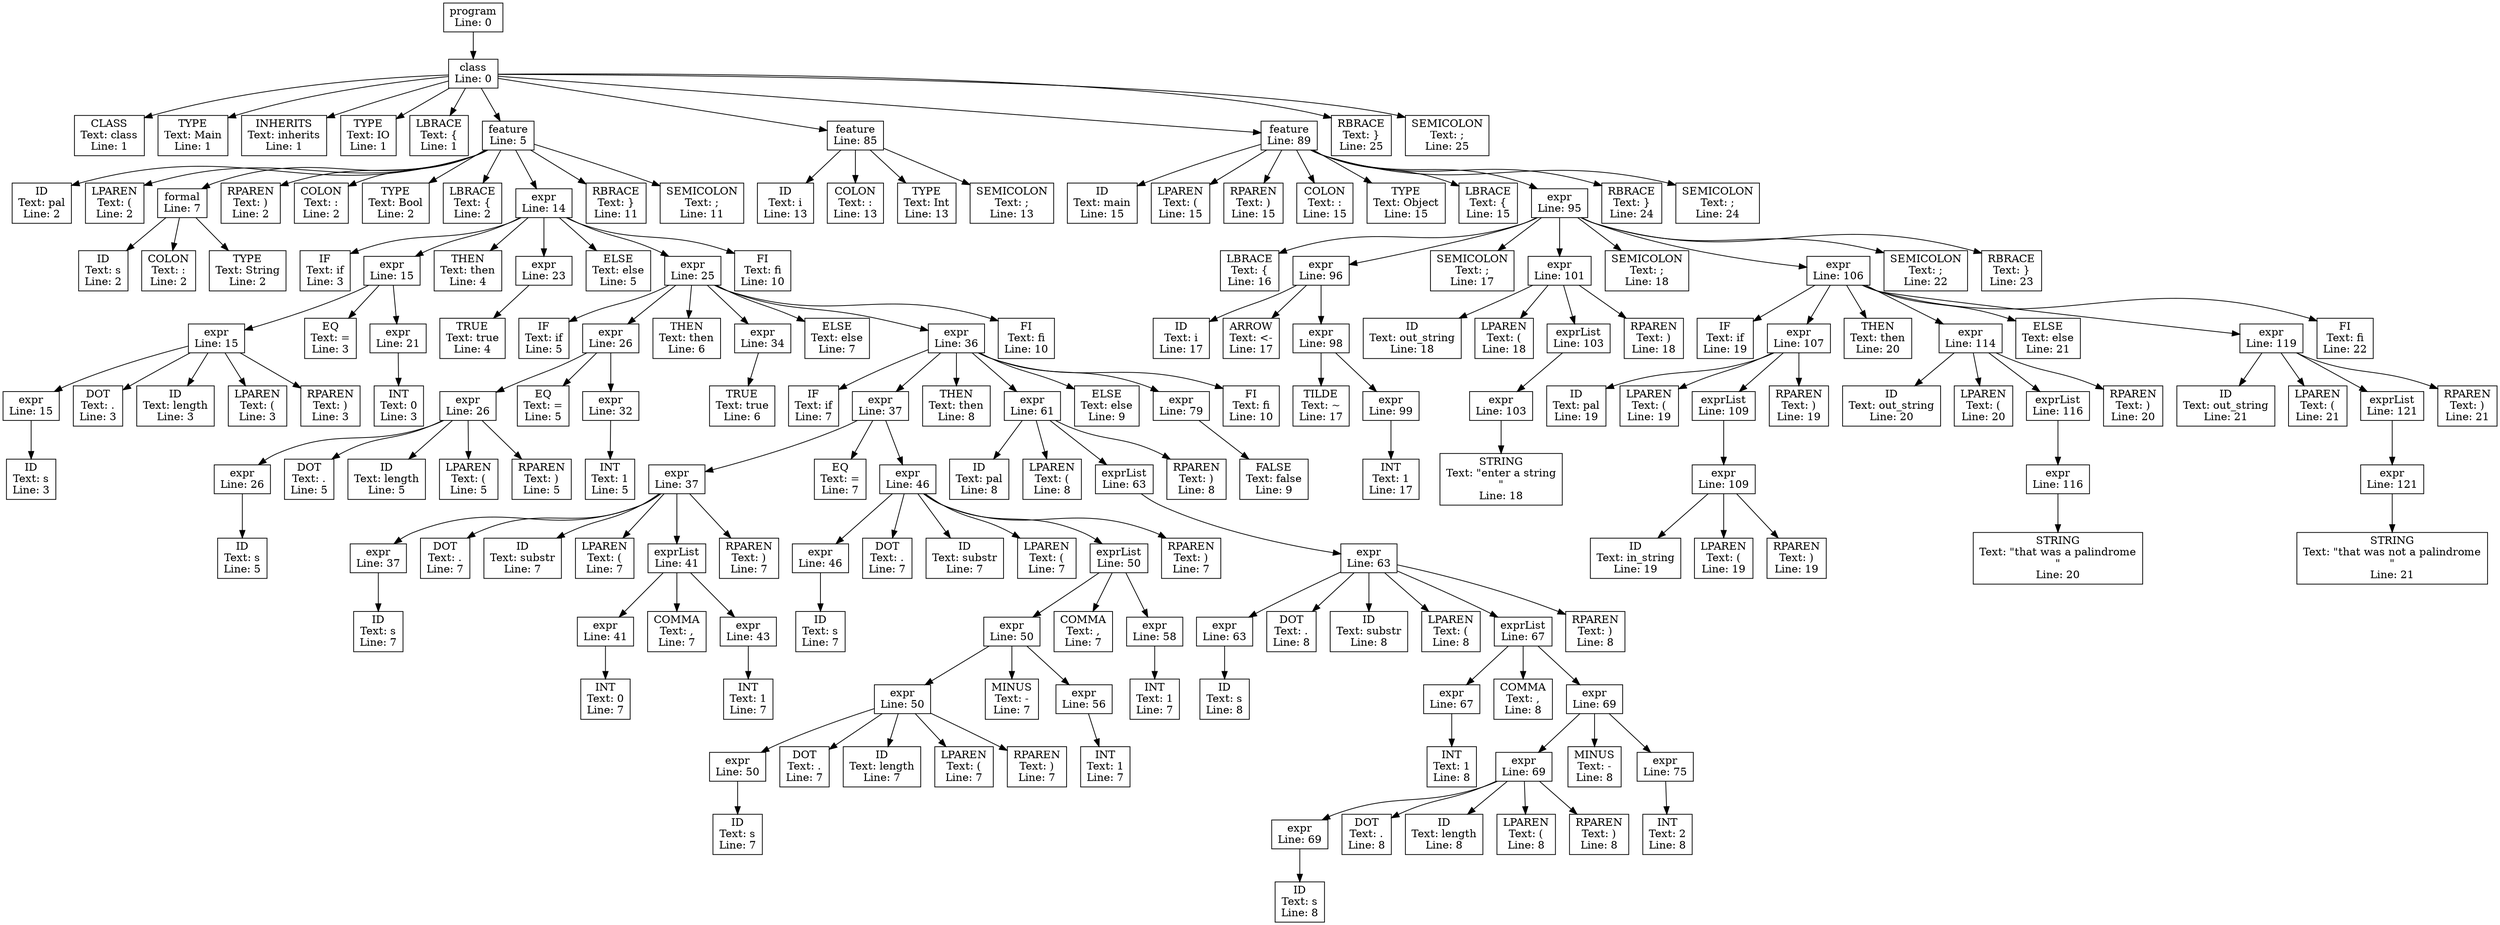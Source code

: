 digraph ParseTree {
    node [shape=box];
    0 [label="program\nLine: 0"];
    1 [label="class\nLine: 0"];
    2 [label="CLASS\nText: class\nLine: 1"];
    1 -> 2;
    3 [label="TYPE\nText: Main\nLine: 1"];
    1 -> 3;
    4 [label="INHERITS\nText: inherits\nLine: 1"];
    1 -> 4;
    5 [label="TYPE\nText: IO\nLine: 1"];
    1 -> 5;
    6 [label="LBRACE\nText: {\nLine: 1"];
    1 -> 6;
    7 [label="feature\nLine: 5"];
    8 [label="ID\nText: pal\nLine: 2"];
    7 -> 8;
    9 [label="LPAREN\nText: (\nLine: 2"];
    7 -> 9;
    10 [label="formal\nLine: 7"];
    11 [label="ID\nText: s\nLine: 2"];
    10 -> 11;
    12 [label="COLON\nText: :\nLine: 2"];
    10 -> 12;
    13 [label="TYPE\nText: String\nLine: 2"];
    10 -> 13;
    7 -> 10;
    14 [label="RPAREN\nText: )\nLine: 2"];
    7 -> 14;
    15 [label="COLON\nText: :\nLine: 2"];
    7 -> 15;
    16 [label="TYPE\nText: Bool\nLine: 2"];
    7 -> 16;
    17 [label="LBRACE\nText: {\nLine: 2"];
    7 -> 17;
    18 [label="expr\nLine: 14"];
    19 [label="IF\nText: if\nLine: 3"];
    18 -> 19;
    20 [label="expr\nLine: 15"];
    21 [label="expr\nLine: 15"];
    22 [label="expr\nLine: 15"];
    23 [label="ID\nText: s\nLine: 3"];
    22 -> 23;
    21 -> 22;
    24 [label="DOT\nText: .\nLine: 3"];
    21 -> 24;
    25 [label="ID\nText: length\nLine: 3"];
    21 -> 25;
    26 [label="LPAREN\nText: (\nLine: 3"];
    21 -> 26;
    27 [label="RPAREN\nText: )\nLine: 3"];
    21 -> 27;
    20 -> 21;
    28 [label="EQ\nText: =\nLine: 3"];
    20 -> 28;
    29 [label="expr\nLine: 21"];
    30 [label="INT\nText: 0\nLine: 3"];
    29 -> 30;
    20 -> 29;
    18 -> 20;
    31 [label="THEN\nText: then\nLine: 4"];
    18 -> 31;
    32 [label="expr\nLine: 23"];
    33 [label="TRUE\nText: true\nLine: 4"];
    32 -> 33;
    18 -> 32;
    34 [label="ELSE\nText: else\nLine: 5"];
    18 -> 34;
    35 [label="expr\nLine: 25"];
    36 [label="IF\nText: if\nLine: 5"];
    35 -> 36;
    37 [label="expr\nLine: 26"];
    38 [label="expr\nLine: 26"];
    39 [label="expr\nLine: 26"];
    40 [label="ID\nText: s\nLine: 5"];
    39 -> 40;
    38 -> 39;
    41 [label="DOT\nText: .\nLine: 5"];
    38 -> 41;
    42 [label="ID\nText: length\nLine: 5"];
    38 -> 42;
    43 [label="LPAREN\nText: (\nLine: 5"];
    38 -> 43;
    44 [label="RPAREN\nText: )\nLine: 5"];
    38 -> 44;
    37 -> 38;
    45 [label="EQ\nText: =\nLine: 5"];
    37 -> 45;
    46 [label="expr\nLine: 32"];
    47 [label="INT\nText: 1\nLine: 5"];
    46 -> 47;
    37 -> 46;
    35 -> 37;
    48 [label="THEN\nText: then\nLine: 6"];
    35 -> 48;
    49 [label="expr\nLine: 34"];
    50 [label="TRUE\nText: true\nLine: 6"];
    49 -> 50;
    35 -> 49;
    51 [label="ELSE\nText: else\nLine: 7"];
    35 -> 51;
    52 [label="expr\nLine: 36"];
    53 [label="IF\nText: if\nLine: 7"];
    52 -> 53;
    54 [label="expr\nLine: 37"];
    55 [label="expr\nLine: 37"];
    56 [label="expr\nLine: 37"];
    57 [label="ID\nText: s\nLine: 7"];
    56 -> 57;
    55 -> 56;
    58 [label="DOT\nText: .\nLine: 7"];
    55 -> 58;
    59 [label="ID\nText: substr\nLine: 7"];
    55 -> 59;
    60 [label="LPAREN\nText: (\nLine: 7"];
    55 -> 60;
    61 [label="exprList\nLine: 41"];
    62 [label="expr\nLine: 41"];
    63 [label="INT\nText: 0\nLine: 7"];
    62 -> 63;
    61 -> 62;
    64 [label="COMMA\nText: ,\nLine: 7"];
    61 -> 64;
    65 [label="expr\nLine: 43"];
    66 [label="INT\nText: 1\nLine: 7"];
    65 -> 66;
    61 -> 65;
    55 -> 61;
    67 [label="RPAREN\nText: )\nLine: 7"];
    55 -> 67;
    54 -> 55;
    68 [label="EQ\nText: =\nLine: 7"];
    54 -> 68;
    69 [label="expr\nLine: 46"];
    70 [label="expr\nLine: 46"];
    71 [label="ID\nText: s\nLine: 7"];
    70 -> 71;
    69 -> 70;
    72 [label="DOT\nText: .\nLine: 7"];
    69 -> 72;
    73 [label="ID\nText: substr\nLine: 7"];
    69 -> 73;
    74 [label="LPAREN\nText: (\nLine: 7"];
    69 -> 74;
    75 [label="exprList\nLine: 50"];
    76 [label="expr\nLine: 50"];
    77 [label="expr\nLine: 50"];
    78 [label="expr\nLine: 50"];
    79 [label="ID\nText: s\nLine: 7"];
    78 -> 79;
    77 -> 78;
    80 [label="DOT\nText: .\nLine: 7"];
    77 -> 80;
    81 [label="ID\nText: length\nLine: 7"];
    77 -> 81;
    82 [label="LPAREN\nText: (\nLine: 7"];
    77 -> 82;
    83 [label="RPAREN\nText: )\nLine: 7"];
    77 -> 83;
    76 -> 77;
    84 [label="MINUS\nText: -\nLine: 7"];
    76 -> 84;
    85 [label="expr\nLine: 56"];
    86 [label="INT\nText: 1\nLine: 7"];
    85 -> 86;
    76 -> 85;
    75 -> 76;
    87 [label="COMMA\nText: ,\nLine: 7"];
    75 -> 87;
    88 [label="expr\nLine: 58"];
    89 [label="INT\nText: 1\nLine: 7"];
    88 -> 89;
    75 -> 88;
    69 -> 75;
    90 [label="RPAREN\nText: )\nLine: 7"];
    69 -> 90;
    54 -> 69;
    52 -> 54;
    91 [label="THEN\nText: then\nLine: 8"];
    52 -> 91;
    92 [label="expr\nLine: 61"];
    93 [label="ID\nText: pal\nLine: 8"];
    92 -> 93;
    94 [label="LPAREN\nText: (\nLine: 8"];
    92 -> 94;
    95 [label="exprList\nLine: 63"];
    96 [label="expr\nLine: 63"];
    97 [label="expr\nLine: 63"];
    98 [label="ID\nText: s\nLine: 8"];
    97 -> 98;
    96 -> 97;
    99 [label="DOT\nText: .\nLine: 8"];
    96 -> 99;
    100 [label="ID\nText: substr\nLine: 8"];
    96 -> 100;
    101 [label="LPAREN\nText: (\nLine: 8"];
    96 -> 101;
    102 [label="exprList\nLine: 67"];
    103 [label="expr\nLine: 67"];
    104 [label="INT\nText: 1\nLine: 8"];
    103 -> 104;
    102 -> 103;
    105 [label="COMMA\nText: ,\nLine: 8"];
    102 -> 105;
    106 [label="expr\nLine: 69"];
    107 [label="expr\nLine: 69"];
    108 [label="expr\nLine: 69"];
    109 [label="ID\nText: s\nLine: 8"];
    108 -> 109;
    107 -> 108;
    110 [label="DOT\nText: .\nLine: 8"];
    107 -> 110;
    111 [label="ID\nText: length\nLine: 8"];
    107 -> 111;
    112 [label="LPAREN\nText: (\nLine: 8"];
    107 -> 112;
    113 [label="RPAREN\nText: )\nLine: 8"];
    107 -> 113;
    106 -> 107;
    114 [label="MINUS\nText: -\nLine: 8"];
    106 -> 114;
    115 [label="expr\nLine: 75"];
    116 [label="INT\nText: 2\nLine: 8"];
    115 -> 116;
    106 -> 115;
    102 -> 106;
    96 -> 102;
    117 [label="RPAREN\nText: )\nLine: 8"];
    96 -> 117;
    95 -> 96;
    92 -> 95;
    118 [label="RPAREN\nText: )\nLine: 8"];
    92 -> 118;
    52 -> 92;
    119 [label="ELSE\nText: else\nLine: 9"];
    52 -> 119;
    120 [label="expr\nLine: 79"];
    121 [label="FALSE\nText: false\nLine: 9"];
    120 -> 121;
    52 -> 120;
    122 [label="FI\nText: fi\nLine: 10"];
    52 -> 122;
    35 -> 52;
    123 [label="FI\nText: fi\nLine: 10"];
    35 -> 123;
    18 -> 35;
    124 [label="FI\nText: fi\nLine: 10"];
    18 -> 124;
    7 -> 18;
    125 [label="RBRACE\nText: }\nLine: 11"];
    7 -> 125;
    126 [label="SEMICOLON\nText: ;\nLine: 11"];
    7 -> 126;
    1 -> 7;
    127 [label="feature\nLine: 85"];
    128 [label="ID\nText: i\nLine: 13"];
    127 -> 128;
    129 [label="COLON\nText: :\nLine: 13"];
    127 -> 129;
    130 [label="TYPE\nText: Int\nLine: 13"];
    127 -> 130;
    131 [label="SEMICOLON\nText: ;\nLine: 13"];
    127 -> 131;
    1 -> 127;
    132 [label="feature\nLine: 89"];
    133 [label="ID\nText: main\nLine: 15"];
    132 -> 133;
    134 [label="LPAREN\nText: (\nLine: 15"];
    132 -> 134;
    135 [label="RPAREN\nText: )\nLine: 15"];
    132 -> 135;
    136 [label="COLON\nText: :\nLine: 15"];
    132 -> 136;
    137 [label="TYPE\nText: Object\nLine: 15"];
    132 -> 137;
    138 [label="LBRACE\nText: {\nLine: 15"];
    132 -> 138;
    139 [label="expr\nLine: 95"];
    140 [label="LBRACE\nText: {\nLine: 16"];
    139 -> 140;
    141 [label="expr\nLine: 96"];
    142 [label="ID\nText: i\nLine: 17"];
    141 -> 142;
    143 [label="ARROW\nText: <-\nLine: 17"];
    141 -> 143;
    144 [label="expr\nLine: 98"];
    145 [label="TILDE\nText: ~\nLine: 17"];
    144 -> 145;
    146 [label="expr\nLine: 99"];
    147 [label="INT\nText: 1\nLine: 17"];
    146 -> 147;
    144 -> 146;
    141 -> 144;
    139 -> 141;
    148 [label="SEMICOLON\nText: ;\nLine: 17"];
    139 -> 148;
    149 [label="expr\nLine: 101"];
    150 [label="ID\nText: out_string\nLine: 18"];
    149 -> 150;
    151 [label="LPAREN\nText: (\nLine: 18"];
    149 -> 151;
    152 [label="exprList\nLine: 103"];
    153 [label="expr\nLine: 103"];
    154 [label="STRING\nText: \"enter a string\n\"\nLine: 18"];
    153 -> 154;
    152 -> 153;
    149 -> 152;
    155 [label="RPAREN\nText: )\nLine: 18"];
    149 -> 155;
    139 -> 149;
    156 [label="SEMICOLON\nText: ;\nLine: 18"];
    139 -> 156;
    157 [label="expr\nLine: 106"];
    158 [label="IF\nText: if\nLine: 19"];
    157 -> 158;
    159 [label="expr\nLine: 107"];
    160 [label="ID\nText: pal\nLine: 19"];
    159 -> 160;
    161 [label="LPAREN\nText: (\nLine: 19"];
    159 -> 161;
    162 [label="exprList\nLine: 109"];
    163 [label="expr\nLine: 109"];
    164 [label="ID\nText: in_string\nLine: 19"];
    163 -> 164;
    165 [label="LPAREN\nText: (\nLine: 19"];
    163 -> 165;
    166 [label="RPAREN\nText: )\nLine: 19"];
    163 -> 166;
    162 -> 163;
    159 -> 162;
    167 [label="RPAREN\nText: )\nLine: 19"];
    159 -> 167;
    157 -> 159;
    168 [label="THEN\nText: then\nLine: 20"];
    157 -> 168;
    169 [label="expr\nLine: 114"];
    170 [label="ID\nText: out_string\nLine: 20"];
    169 -> 170;
    171 [label="LPAREN\nText: (\nLine: 20"];
    169 -> 171;
    172 [label="exprList\nLine: 116"];
    173 [label="expr\nLine: 116"];
    174 [label="STRING\nText: \"that was a palindrome\n\"\nLine: 20"];
    173 -> 174;
    172 -> 173;
    169 -> 172;
    175 [label="RPAREN\nText: )\nLine: 20"];
    169 -> 175;
    157 -> 169;
    176 [label="ELSE\nText: else\nLine: 21"];
    157 -> 176;
    177 [label="expr\nLine: 119"];
    178 [label="ID\nText: out_string\nLine: 21"];
    177 -> 178;
    179 [label="LPAREN\nText: (\nLine: 21"];
    177 -> 179;
    180 [label="exprList\nLine: 121"];
    181 [label="expr\nLine: 121"];
    182 [label="STRING\nText: \"that was not a palindrome\n\"\nLine: 21"];
    181 -> 182;
    180 -> 181;
    177 -> 180;
    183 [label="RPAREN\nText: )\nLine: 21"];
    177 -> 183;
    157 -> 177;
    184 [label="FI\nText: fi\nLine: 22"];
    157 -> 184;
    139 -> 157;
    185 [label="SEMICOLON\nText: ;\nLine: 22"];
    139 -> 185;
    186 [label="RBRACE\nText: }\nLine: 23"];
    139 -> 186;
    132 -> 139;
    187 [label="RBRACE\nText: }\nLine: 24"];
    132 -> 187;
    188 [label="SEMICOLON\nText: ;\nLine: 24"];
    132 -> 188;
    1 -> 132;
    189 [label="RBRACE\nText: }\nLine: 25"];
    1 -> 189;
    190 [label="SEMICOLON\nText: ;\nLine: 25"];
    1 -> 190;
    0 -> 1;
}

